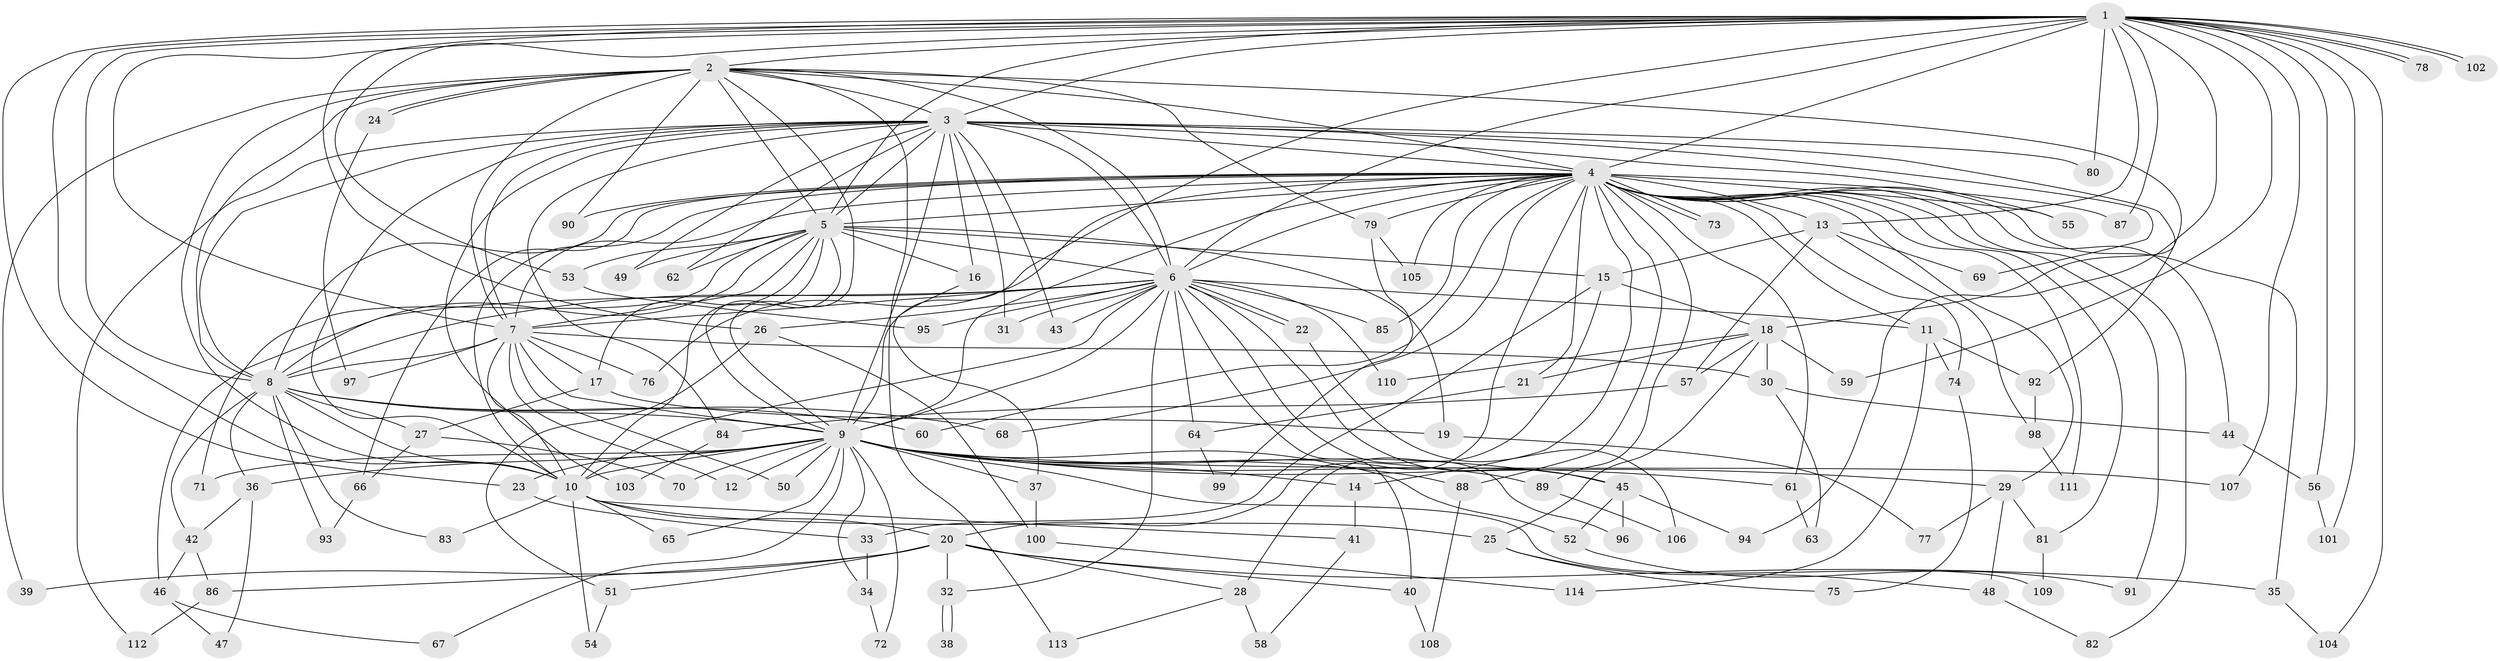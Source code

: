 // coarse degree distribution, {22: 0.011494252873563218, 14: 0.034482758620689655, 23: 0.011494252873563218, 33: 0.011494252873563218, 24: 0.011494252873563218, 15: 0.011494252873563218, 29: 0.011494252873563218, 5: 0.04597701149425287, 2: 0.4482758620689655, 6: 0.022988505747126436, 3: 0.26436781609195403, 8: 0.011494252873563218, 9: 0.011494252873563218, 4: 0.06896551724137931, 1: 0.022988505747126436}
// Generated by graph-tools (version 1.1) at 2025/41/03/06/25 10:41:42]
// undirected, 114 vertices, 253 edges
graph export_dot {
graph [start="1"]
  node [color=gray90,style=filled];
  1;
  2;
  3;
  4;
  5;
  6;
  7;
  8;
  9;
  10;
  11;
  12;
  13;
  14;
  15;
  16;
  17;
  18;
  19;
  20;
  21;
  22;
  23;
  24;
  25;
  26;
  27;
  28;
  29;
  30;
  31;
  32;
  33;
  34;
  35;
  36;
  37;
  38;
  39;
  40;
  41;
  42;
  43;
  44;
  45;
  46;
  47;
  48;
  49;
  50;
  51;
  52;
  53;
  54;
  55;
  56;
  57;
  58;
  59;
  60;
  61;
  62;
  63;
  64;
  65;
  66;
  67;
  68;
  69;
  70;
  71;
  72;
  73;
  74;
  75;
  76;
  77;
  78;
  79;
  80;
  81;
  82;
  83;
  84;
  85;
  86;
  87;
  88;
  89;
  90;
  91;
  92;
  93;
  94;
  95;
  96;
  97;
  98;
  99;
  100;
  101;
  102;
  103;
  104;
  105;
  106;
  107;
  108;
  109;
  110;
  111;
  112;
  113;
  114;
  1 -- 2;
  1 -- 3;
  1 -- 4;
  1 -- 5;
  1 -- 6;
  1 -- 7;
  1 -- 8;
  1 -- 9;
  1 -- 10;
  1 -- 13;
  1 -- 23;
  1 -- 26;
  1 -- 53;
  1 -- 56;
  1 -- 59;
  1 -- 78;
  1 -- 78;
  1 -- 80;
  1 -- 87;
  1 -- 94;
  1 -- 101;
  1 -- 102;
  1 -- 102;
  1 -- 104;
  1 -- 107;
  2 -- 3;
  2 -- 4;
  2 -- 5;
  2 -- 6;
  2 -- 7;
  2 -- 8;
  2 -- 9;
  2 -- 10;
  2 -- 24;
  2 -- 24;
  2 -- 39;
  2 -- 79;
  2 -- 90;
  2 -- 92;
  2 -- 113;
  3 -- 4;
  3 -- 5;
  3 -- 6;
  3 -- 7;
  3 -- 8;
  3 -- 9;
  3 -- 10;
  3 -- 16;
  3 -- 18;
  3 -- 31;
  3 -- 43;
  3 -- 49;
  3 -- 55;
  3 -- 62;
  3 -- 69;
  3 -- 80;
  3 -- 84;
  3 -- 103;
  3 -- 112;
  4 -- 5;
  4 -- 6;
  4 -- 7;
  4 -- 8;
  4 -- 9;
  4 -- 10;
  4 -- 11;
  4 -- 13;
  4 -- 14;
  4 -- 20;
  4 -- 21;
  4 -- 29;
  4 -- 35;
  4 -- 44;
  4 -- 55;
  4 -- 60;
  4 -- 61;
  4 -- 66;
  4 -- 68;
  4 -- 73;
  4 -- 73;
  4 -- 74;
  4 -- 76;
  4 -- 79;
  4 -- 81;
  4 -- 82;
  4 -- 85;
  4 -- 87;
  4 -- 88;
  4 -- 89;
  4 -- 90;
  4 -- 91;
  4 -- 105;
  4 -- 111;
  5 -- 6;
  5 -- 7;
  5 -- 8;
  5 -- 9;
  5 -- 10;
  5 -- 15;
  5 -- 16;
  5 -- 17;
  5 -- 19;
  5 -- 49;
  5 -- 53;
  5 -- 62;
  5 -- 71;
  6 -- 7;
  6 -- 8;
  6 -- 9;
  6 -- 10;
  6 -- 11;
  6 -- 22;
  6 -- 22;
  6 -- 26;
  6 -- 31;
  6 -- 32;
  6 -- 40;
  6 -- 43;
  6 -- 45;
  6 -- 46;
  6 -- 64;
  6 -- 85;
  6 -- 95;
  6 -- 96;
  6 -- 110;
  7 -- 8;
  7 -- 9;
  7 -- 10;
  7 -- 12;
  7 -- 17;
  7 -- 30;
  7 -- 50;
  7 -- 76;
  7 -- 97;
  8 -- 9;
  8 -- 10;
  8 -- 27;
  8 -- 36;
  8 -- 42;
  8 -- 60;
  8 -- 68;
  8 -- 83;
  8 -- 93;
  9 -- 10;
  9 -- 12;
  9 -- 14;
  9 -- 23;
  9 -- 29;
  9 -- 34;
  9 -- 36;
  9 -- 37;
  9 -- 45;
  9 -- 50;
  9 -- 52;
  9 -- 61;
  9 -- 65;
  9 -- 67;
  9 -- 70;
  9 -- 71;
  9 -- 72;
  9 -- 88;
  9 -- 89;
  9 -- 107;
  9 -- 109;
  10 -- 20;
  10 -- 25;
  10 -- 41;
  10 -- 54;
  10 -- 65;
  10 -- 83;
  11 -- 74;
  11 -- 92;
  11 -- 114;
  13 -- 15;
  13 -- 57;
  13 -- 69;
  13 -- 98;
  14 -- 41;
  15 -- 18;
  15 -- 28;
  15 -- 33;
  16 -- 37;
  17 -- 19;
  17 -- 27;
  18 -- 21;
  18 -- 25;
  18 -- 30;
  18 -- 57;
  18 -- 59;
  18 -- 110;
  19 -- 77;
  20 -- 28;
  20 -- 32;
  20 -- 35;
  20 -- 39;
  20 -- 40;
  20 -- 51;
  20 -- 86;
  21 -- 64;
  22 -- 106;
  23 -- 33;
  24 -- 97;
  25 -- 48;
  25 -- 75;
  26 -- 51;
  26 -- 100;
  27 -- 66;
  27 -- 70;
  28 -- 58;
  28 -- 113;
  29 -- 48;
  29 -- 77;
  29 -- 81;
  30 -- 44;
  30 -- 63;
  32 -- 38;
  32 -- 38;
  33 -- 34;
  34 -- 72;
  35 -- 104;
  36 -- 42;
  36 -- 47;
  37 -- 100;
  40 -- 108;
  41 -- 58;
  42 -- 46;
  42 -- 86;
  44 -- 56;
  45 -- 52;
  45 -- 94;
  45 -- 96;
  46 -- 47;
  46 -- 67;
  48 -- 82;
  51 -- 54;
  52 -- 91;
  53 -- 95;
  56 -- 101;
  57 -- 84;
  61 -- 63;
  64 -- 99;
  66 -- 93;
  74 -- 75;
  79 -- 99;
  79 -- 105;
  81 -- 109;
  84 -- 103;
  86 -- 112;
  88 -- 108;
  89 -- 106;
  92 -- 98;
  98 -- 111;
  100 -- 114;
}
